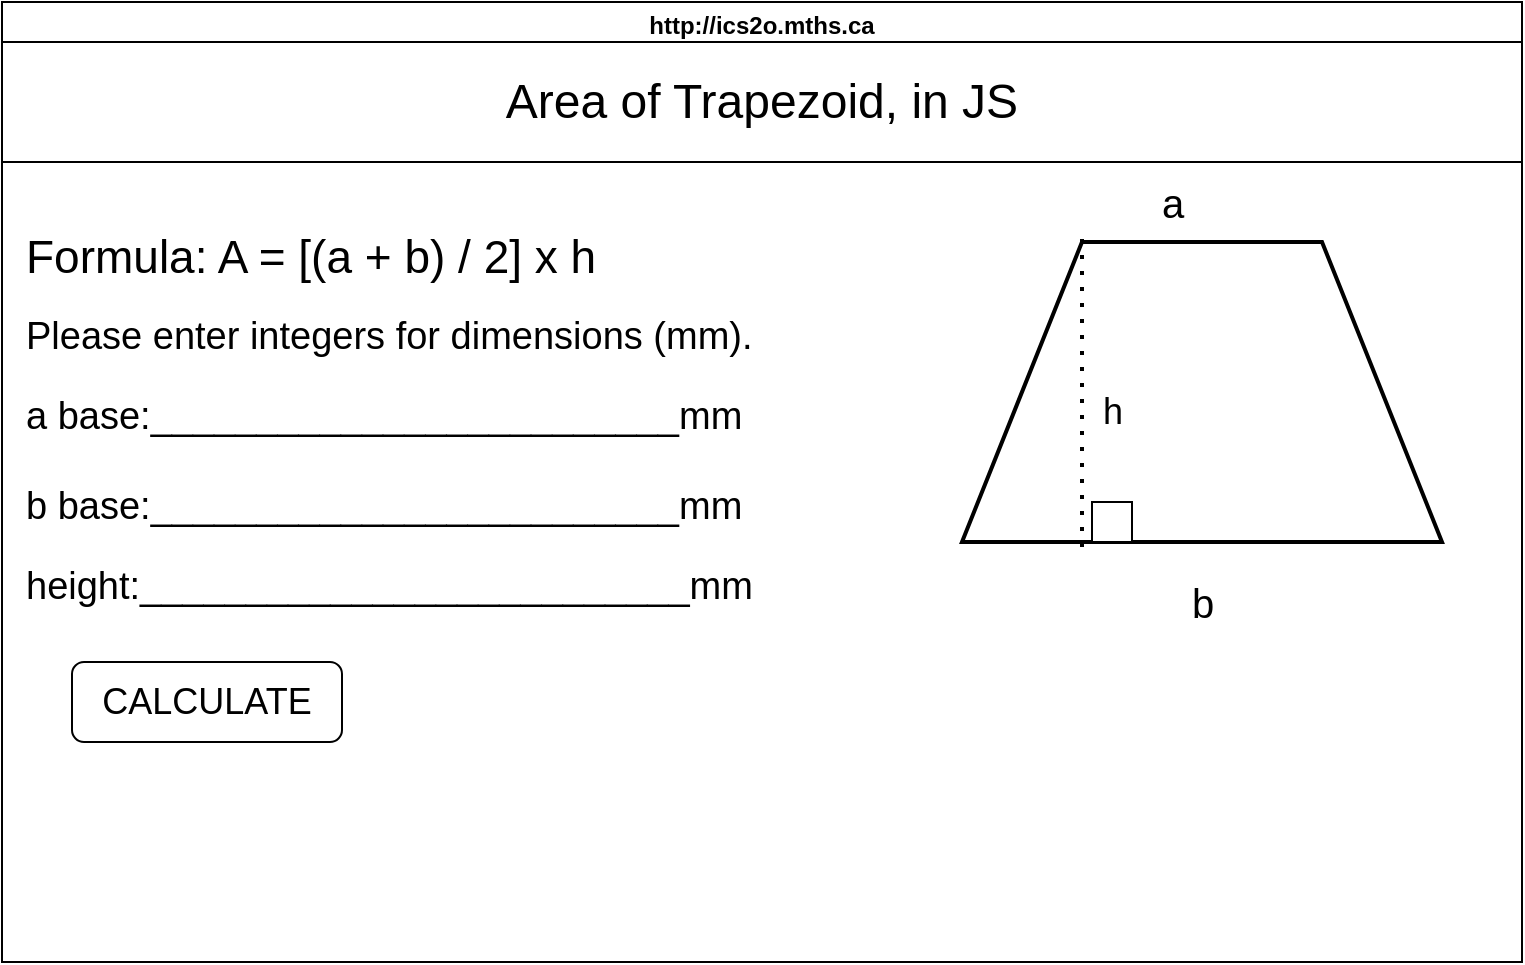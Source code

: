 <mxfile>
    <diagram id="HIP3nbAZw_EuaXWnEj3U" name="Page-1">
        <mxGraphModel dx="779" dy="407" grid="1" gridSize="10" guides="1" tooltips="1" connect="1" arrows="1" fold="1" page="1" pageScale="1" pageWidth="850" pageHeight="1100" math="0" shadow="0">
            <root>
                <mxCell id="0"/>
                <mxCell id="1" parent="0"/>
                <mxCell id="7" value="http://ics2o.mths.ca" style="swimlane;whiteSpace=wrap;html=1;" parent="1" vertex="1">
                    <mxGeometry x="45" y="40" width="760" height="480" as="geometry"/>
                </mxCell>
                <mxCell id="8" value="&lt;font style=&quot;font-size: 24px;&quot;&gt;Area of Trapezoid, in JS&lt;/font&gt;" style="rounded=0;whiteSpace=wrap;html=1;" vertex="1" parent="7">
                    <mxGeometry y="20" width="760" height="60" as="geometry"/>
                </mxCell>
                <mxCell id="9" value="Formula: A = [(a + b) / 2] x h" style="text;align=left;verticalAlign=middle;resizable=0;points=[];autosize=1;strokeColor=none;fillColor=none;fontSize=23;" vertex="1" parent="7">
                    <mxGeometry x="10" y="105" width="310" height="40" as="geometry"/>
                </mxCell>
                <mxCell id="12" value="Please enter integers for dimensions (mm)." style="text;align=left;verticalAlign=middle;resizable=0;points=[];autosize=1;strokeColor=none;fillColor=none;fontSize=19;labelBackgroundColor=none;" vertex="1" parent="7">
                    <mxGeometry x="10" y="145" width="390" height="40" as="geometry"/>
                </mxCell>
                <mxCell id="14" value="b base:_________________________mm" style="text;align=left;verticalAlign=middle;resizable=0;points=[];autosize=1;strokeColor=none;fillColor=none;fontSize=19;labelBackgroundColor=none;" vertex="1" parent="7">
                    <mxGeometry x="10" y="230" width="390" height="40" as="geometry"/>
                </mxCell>
                <mxCell id="13" value="a base:_________________________mm" style="text;align=left;verticalAlign=middle;resizable=0;points=[];autosize=1;strokeColor=none;fillColor=none;fontSize=19;labelBackgroundColor=none;" vertex="1" parent="7">
                    <mxGeometry x="10" y="185" width="390" height="40" as="geometry"/>
                </mxCell>
                <mxCell id="16" value="height:__________________________mm" style="text;align=left;verticalAlign=middle;resizable=0;points=[];autosize=1;strokeColor=none;fillColor=none;fontSize=19;labelBackgroundColor=none;" vertex="1" parent="7">
                    <mxGeometry x="10" y="270" width="400" height="40" as="geometry"/>
                </mxCell>
                <mxCell id="17" value="" style="shape=trapezoid;perimeter=trapezoidPerimeter;whiteSpace=wrap;html=1;fixedSize=1;size=60.0;strokeWidth=2;" vertex="1" parent="7">
                    <mxGeometry x="480" y="120" width="240" height="150" as="geometry"/>
                </mxCell>
                <mxCell id="19" value="" style="endArrow=none;dashed=1;html=1;dashPattern=1 3;strokeWidth=2;" edge="1" parent="7">
                    <mxGeometry width="50" height="50" relative="1" as="geometry">
                        <mxPoint x="540" y="272.5" as="sourcePoint"/>
                        <mxPoint x="540" y="117.5" as="targetPoint"/>
                    </mxGeometry>
                </mxCell>
                <mxCell id="20" value="&lt;font style=&quot;font-size: 18px;&quot;&gt;h&lt;/font&gt;" style="text;html=1;align=center;verticalAlign=middle;resizable=0;points=[];autosize=1;strokeColor=none;fillColor=none;" vertex="1" parent="7">
                    <mxGeometry x="540" y="185" width="30" height="40" as="geometry"/>
                </mxCell>
                <mxCell id="21" value="" style="whiteSpace=wrap;html=1;aspect=fixed;" vertex="1" parent="7">
                    <mxGeometry x="545" y="250" width="20" height="20" as="geometry"/>
                </mxCell>
                <mxCell id="24" value="&lt;font style=&quot;font-size: 20px;&quot;&gt;a&lt;/font&gt;" style="text;html=1;align=center;verticalAlign=middle;resizable=0;points=[];autosize=1;strokeColor=none;fillColor=none;" vertex="1" parent="7">
                    <mxGeometry x="570" y="80" width="30" height="40" as="geometry"/>
                </mxCell>
                <mxCell id="25" value="&lt;span style=&quot;font-size: 20px;&quot;&gt;b&lt;/span&gt;" style="text;html=1;align=center;verticalAlign=middle;resizable=0;points=[];autosize=1;strokeColor=none;fillColor=none;" vertex="1" parent="7">
                    <mxGeometry x="585" y="280" width="30" height="40" as="geometry"/>
                </mxCell>
                <mxCell id="26" value="&lt;font style=&quot;font-size: 18px;&quot;&gt;CALCULATE&lt;/font&gt;" style="rounded=1;whiteSpace=wrap;html=1;" vertex="1" parent="7">
                    <mxGeometry x="35" y="330" width="135" height="40" as="geometry"/>
                </mxCell>
            </root>
        </mxGraphModel>
    </diagram>
</mxfile>